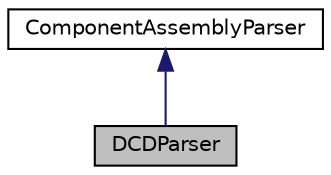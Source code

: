 digraph "DCDParser"
{
 // INTERACTIVE_SVG=YES
  edge [fontname="Helvetica",fontsize="10",labelfontname="Helvetica",labelfontsize="10"];
  node [fontname="Helvetica",fontsize="10",shape=record];
  Node1 [label="DCDParser",height=0.2,width=0.4,color="black", fillcolor="grey75", style="filled", fontcolor="black"];
  Node2 -> Node1 [dir="back",color="midnightblue",fontsize="10",style="solid",fontname="Helvetica"];
  Node2 [label="ComponentAssemblyParser",height=0.2,width=0.4,color="black", fillcolor="white", style="filled",URL="$class_component_assembly_parser.html",tooltip="This class is designed to parse assembly component consisted of SAD and SCD. "];
}
